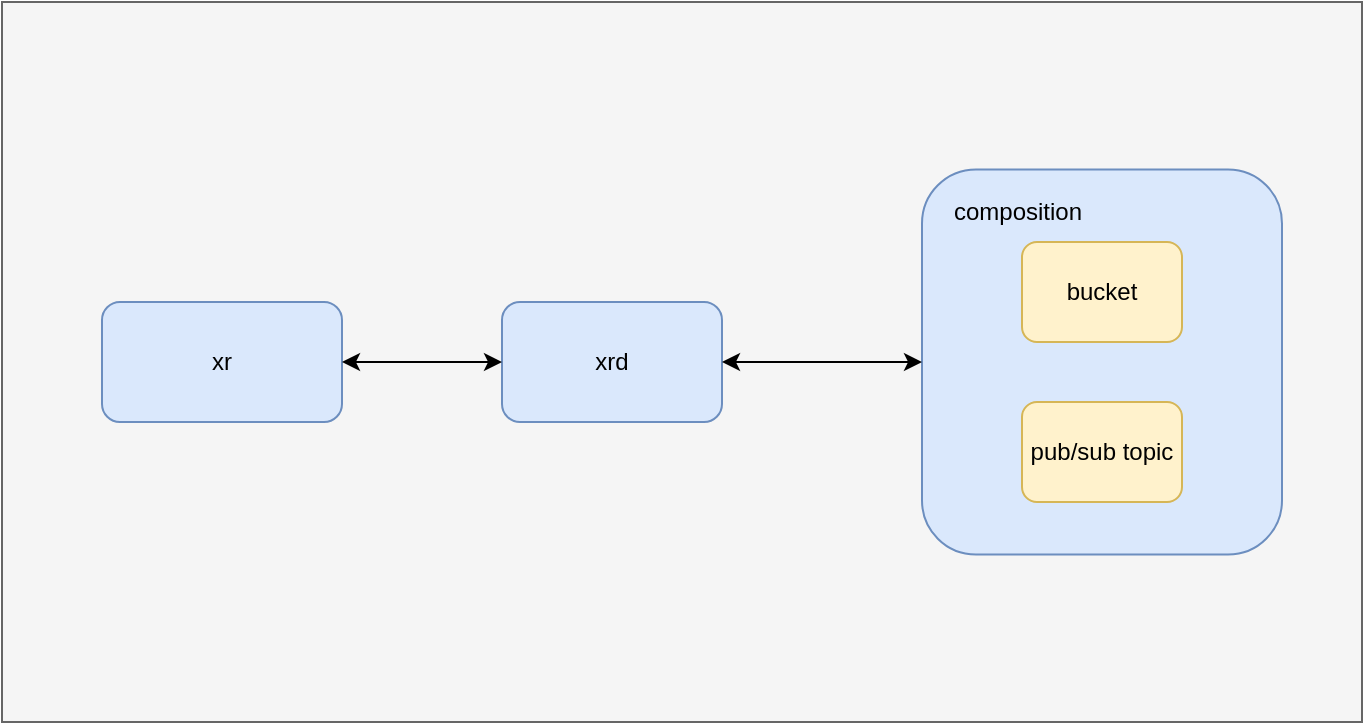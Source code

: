<mxfile version="21.3.2" type="github">
  <diagram name="Page-1" id="mRSPvqRTiv9mpqtDV_Xs">
    <mxGraphModel dx="1434" dy="747" grid="1" gridSize="10" guides="1" tooltips="1" connect="1" arrows="1" fold="1" page="1" pageScale="1" pageWidth="850" pageHeight="1100" math="0" shadow="0">
      <root>
        <mxCell id="0" />
        <mxCell id="1" parent="0" />
        <mxCell id="5FOIJ5zapAFmrdKsgaDV-1" value="" style="rounded=0;whiteSpace=wrap;html=1;fillColor=#f5f5f5;strokeColor=#666666;fontColor=#333333;" vertex="1" parent="1">
          <mxGeometry x="120" y="240" width="680" height="360" as="geometry" />
        </mxCell>
        <mxCell id="5FOIJ5zapAFmrdKsgaDV-8" value="" style="group" vertex="1" connectable="0" parent="1">
          <mxGeometry x="580" y="323.75" width="180" height="192.5" as="geometry" />
        </mxCell>
        <mxCell id="5FOIJ5zapAFmrdKsgaDV-2" value="&lt;span style=&quot;white-space: pre;&quot;&gt;	&lt;/span&gt;&lt;span style=&quot;white-space: pre;&quot;&gt;	&lt;/span&gt;" style="rounded=1;whiteSpace=wrap;html=1;fillColor=#dae8fc;strokeColor=#6c8ebf;align=left;" vertex="1" parent="5FOIJ5zapAFmrdKsgaDV-8">
          <mxGeometry width="180" height="192.5" as="geometry" />
        </mxCell>
        <mxCell id="5FOIJ5zapAFmrdKsgaDV-4" value="bucket" style="rounded=1;whiteSpace=wrap;html=1;fillColor=#fff2cc;strokeColor=#d6b656;" vertex="1" parent="5FOIJ5zapAFmrdKsgaDV-8">
          <mxGeometry x="50" y="36.25" width="80" height="50" as="geometry" />
        </mxCell>
        <mxCell id="5FOIJ5zapAFmrdKsgaDV-5" value="pub/sub topic" style="rounded=1;whiteSpace=wrap;html=1;fillColor=#fff2cc;strokeColor=#d6b656;" vertex="1" parent="5FOIJ5zapAFmrdKsgaDV-8">
          <mxGeometry x="50" y="116.25" width="80" height="50" as="geometry" />
        </mxCell>
        <mxCell id="5FOIJ5zapAFmrdKsgaDV-7" value="composition&lt;br&gt;" style="text;strokeColor=none;fillColor=none;align=left;verticalAlign=middle;spacingLeft=4;spacingRight=4;overflow=hidden;points=[[0,0.5],[1,0.5]];portConstraint=eastwest;rotatable=0;whiteSpace=wrap;html=1;" vertex="1" parent="5FOIJ5zapAFmrdKsgaDV-8">
          <mxGeometry x="10" y="6.25" width="80" height="30" as="geometry" />
        </mxCell>
        <mxCell id="5FOIJ5zapAFmrdKsgaDV-9" value="xrd" style="rounded=1;whiteSpace=wrap;html=1;fillColor=#dae8fc;strokeColor=#6c8ebf;" vertex="1" parent="1">
          <mxGeometry x="370" y="390" width="110" height="60" as="geometry" />
        </mxCell>
        <mxCell id="5FOIJ5zapAFmrdKsgaDV-12" value="" style="endArrow=classic;startArrow=classic;html=1;rounded=0;entryX=0;entryY=0.5;entryDx=0;entryDy=0;exitX=1;exitY=0.5;exitDx=0;exitDy=0;" edge="1" parent="1" source="5FOIJ5zapAFmrdKsgaDV-9" target="5FOIJ5zapAFmrdKsgaDV-2">
          <mxGeometry width="50" height="50" relative="1" as="geometry">
            <mxPoint x="400" y="440" as="sourcePoint" />
            <mxPoint x="450" y="390" as="targetPoint" />
          </mxGeometry>
        </mxCell>
        <mxCell id="5FOIJ5zapAFmrdKsgaDV-14" value="xr" style="rounded=1;whiteSpace=wrap;html=1;fillColor=#dae8fc;strokeColor=#6c8ebf;" vertex="1" parent="1">
          <mxGeometry x="170" y="390" width="120" height="60" as="geometry" />
        </mxCell>
        <mxCell id="5FOIJ5zapAFmrdKsgaDV-16" value="" style="endArrow=classic;startArrow=classic;html=1;rounded=0;exitX=1;exitY=0.5;exitDx=0;exitDy=0;entryX=0;entryY=0.5;entryDx=0;entryDy=0;" edge="1" parent="1" source="5FOIJ5zapAFmrdKsgaDV-14" target="5FOIJ5zapAFmrdKsgaDV-9">
          <mxGeometry width="50" height="50" relative="1" as="geometry">
            <mxPoint x="400" y="420" as="sourcePoint" />
            <mxPoint x="450" y="370" as="targetPoint" />
          </mxGeometry>
        </mxCell>
      </root>
    </mxGraphModel>
  </diagram>
</mxfile>
